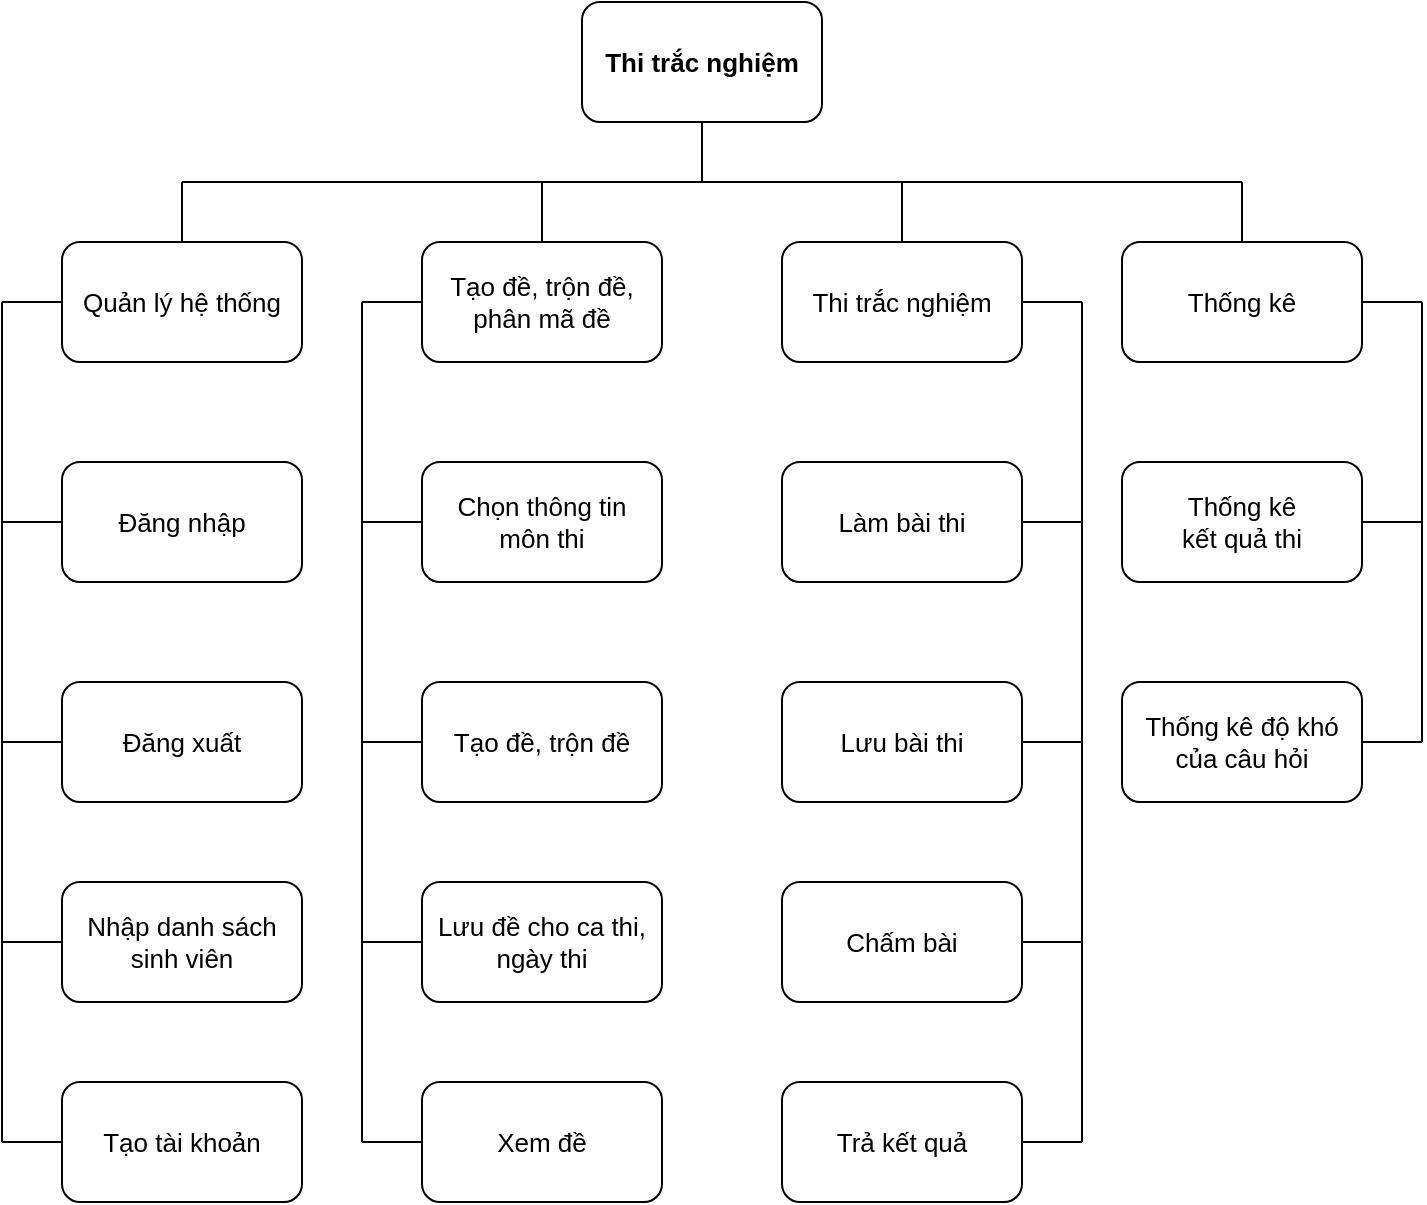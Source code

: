 <mxfile version="18.0.6" type="device"><diagram id="BmfJnv4waB8tYSOmKjLC" name="Page-1"><mxGraphModel dx="1038" dy="641" grid="1" gridSize="10" guides="1" tooltips="1" connect="1" arrows="1" fold="1" page="1" pageScale="1" pageWidth="850" pageHeight="1100" math="0" shadow="0"><root><mxCell id="0"/><mxCell id="1" parent="0"/><mxCell id="5ol_rqvmFgtBWGM0l7HR-1" value="Thi trắc nghiệm" style="rounded=1;whiteSpace=wrap;html=1;fontSize=13;fontStyle=1" vertex="1" parent="1"><mxGeometry x="340" y="40" width="120" height="60" as="geometry"/></mxCell><mxCell id="5ol_rqvmFgtBWGM0l7HR-2" value="Quản lý hệ thống" style="rounded=1;whiteSpace=wrap;html=1;fontSize=13;" vertex="1" parent="1"><mxGeometry x="80" y="160" width="120" height="60" as="geometry"/></mxCell><mxCell id="5ol_rqvmFgtBWGM0l7HR-3" value="Đăng nhập" style="rounded=1;whiteSpace=wrap;html=1;fontSize=13;" vertex="1" parent="1"><mxGeometry x="80" y="270" width="120" height="60" as="geometry"/></mxCell><mxCell id="5ol_rqvmFgtBWGM0l7HR-4" value="Đăng xuất" style="rounded=1;whiteSpace=wrap;html=1;fontSize=13;" vertex="1" parent="1"><mxGeometry x="80" y="380" width="120" height="60" as="geometry"/></mxCell><mxCell id="5ol_rqvmFgtBWGM0l7HR-5" value="Nhập danh sách &lt;br style=&quot;font-size: 13px;&quot;&gt;sinh viên" style="rounded=1;whiteSpace=wrap;html=1;fontSize=13;" vertex="1" parent="1"><mxGeometry x="80" y="480" width="120" height="60" as="geometry"/></mxCell><mxCell id="5ol_rqvmFgtBWGM0l7HR-6" value="Tạo tài khoản" style="rounded=1;whiteSpace=wrap;html=1;fontSize=13;" vertex="1" parent="1"><mxGeometry x="80" y="580" width="120" height="60" as="geometry"/></mxCell><mxCell id="5ol_rqvmFgtBWGM0l7HR-7" value="Tạo đề, trộn đề,&lt;br style=&quot;font-size: 13px;&quot;&gt;phân mã đề" style="rounded=1;whiteSpace=wrap;html=1;fontSize=13;" vertex="1" parent="1"><mxGeometry x="260" y="160" width="120" height="60" as="geometry"/></mxCell><mxCell id="5ol_rqvmFgtBWGM0l7HR-8" value="Chọn thông tin&lt;br style=&quot;font-size: 13px;&quot;&gt;môn thi" style="rounded=1;whiteSpace=wrap;html=1;fontSize=13;" vertex="1" parent="1"><mxGeometry x="260" y="270" width="120" height="60" as="geometry"/></mxCell><mxCell id="5ol_rqvmFgtBWGM0l7HR-9" value="Tạo đề, trộn đề" style="rounded=1;whiteSpace=wrap;html=1;fontSize=13;" vertex="1" parent="1"><mxGeometry x="260" y="380" width="120" height="60" as="geometry"/></mxCell><mxCell id="5ol_rqvmFgtBWGM0l7HR-10" value="Lưu đề cho ca thi,&lt;br style=&quot;font-size: 13px;&quot;&gt;ngày thi" style="rounded=1;whiteSpace=wrap;html=1;fontSize=13;" vertex="1" parent="1"><mxGeometry x="260" y="480" width="120" height="60" as="geometry"/></mxCell><mxCell id="5ol_rqvmFgtBWGM0l7HR-11" value="Xem đề" style="rounded=1;whiteSpace=wrap;html=1;fontSize=13;" vertex="1" parent="1"><mxGeometry x="260" y="580" width="120" height="60" as="geometry"/></mxCell><mxCell id="5ol_rqvmFgtBWGM0l7HR-12" value="Thi trắc nghiệm" style="rounded=1;whiteSpace=wrap;html=1;fontSize=13;" vertex="1" parent="1"><mxGeometry x="440" y="160" width="120" height="60" as="geometry"/></mxCell><mxCell id="5ol_rqvmFgtBWGM0l7HR-13" value="Làm bài thi" style="rounded=1;whiteSpace=wrap;html=1;fontSize=13;" vertex="1" parent="1"><mxGeometry x="440" y="270" width="120" height="60" as="geometry"/></mxCell><mxCell id="5ol_rqvmFgtBWGM0l7HR-14" value="Lưu bài thi" style="rounded=1;whiteSpace=wrap;html=1;fontSize=13;" vertex="1" parent="1"><mxGeometry x="440" y="380" width="120" height="60" as="geometry"/></mxCell><mxCell id="5ol_rqvmFgtBWGM0l7HR-15" value="Chấm bài" style="rounded=1;whiteSpace=wrap;html=1;fontSize=13;" vertex="1" parent="1"><mxGeometry x="440" y="480" width="120" height="60" as="geometry"/></mxCell><mxCell id="5ol_rqvmFgtBWGM0l7HR-16" value="Trả kết quả" style="rounded=1;whiteSpace=wrap;html=1;fontSize=13;" vertex="1" parent="1"><mxGeometry x="440" y="580" width="120" height="60" as="geometry"/></mxCell><mxCell id="5ol_rqvmFgtBWGM0l7HR-17" value="Thống kê" style="rounded=1;whiteSpace=wrap;html=1;fontSize=13;" vertex="1" parent="1"><mxGeometry x="610" y="160" width="120" height="60" as="geometry"/></mxCell><mxCell id="5ol_rqvmFgtBWGM0l7HR-18" value="Thống kê &lt;br&gt;kết quả thi" style="rounded=1;whiteSpace=wrap;html=1;fontSize=13;" vertex="1" parent="1"><mxGeometry x="610" y="270" width="120" height="60" as="geometry"/></mxCell><mxCell id="5ol_rqvmFgtBWGM0l7HR-19" value="Thống kê độ khó&lt;br style=&quot;font-size: 13px;&quot;&gt;của câu hỏi" style="rounded=1;whiteSpace=wrap;html=1;fontSize=13;" vertex="1" parent="1"><mxGeometry x="610" y="380" width="120" height="60" as="geometry"/></mxCell><mxCell id="5ol_rqvmFgtBWGM0l7HR-20" value="" style="endArrow=none;html=1;rounded=0;fontSize=13;entryX=0.5;entryY=1;entryDx=0;entryDy=0;" edge="1" parent="1" target="5ol_rqvmFgtBWGM0l7HR-1"><mxGeometry width="50" height="50" relative="1" as="geometry"><mxPoint x="400" y="130" as="sourcePoint"/><mxPoint x="160" y="70" as="targetPoint"/></mxGeometry></mxCell><mxCell id="5ol_rqvmFgtBWGM0l7HR-21" value="" style="endArrow=none;html=1;rounded=0;fontSize=13;" edge="1" parent="1"><mxGeometry width="50" height="50" relative="1" as="geometry"><mxPoint x="140" y="130" as="sourcePoint"/><mxPoint x="670" y="130" as="targetPoint"/></mxGeometry></mxCell><mxCell id="5ol_rqvmFgtBWGM0l7HR-22" value="" style="endArrow=none;html=1;rounded=0;fontSize=13;" edge="1" parent="1" source="5ol_rqvmFgtBWGM0l7HR-2"><mxGeometry width="50" height="50" relative="1" as="geometry"><mxPoint x="60" y="140" as="sourcePoint"/><mxPoint x="140" y="130" as="targetPoint"/></mxGeometry></mxCell><mxCell id="5ol_rqvmFgtBWGM0l7HR-23" value="" style="endArrow=none;html=1;rounded=0;fontSize=13;" edge="1" parent="1" target="5ol_rqvmFgtBWGM0l7HR-17"><mxGeometry width="50" height="50" relative="1" as="geometry"><mxPoint x="670" y="130" as="sourcePoint"/><mxPoint x="710" y="80" as="targetPoint"/></mxGeometry></mxCell><mxCell id="5ol_rqvmFgtBWGM0l7HR-24" value="" style="endArrow=none;html=1;rounded=0;fontSize=13;exitX=0.5;exitY=0;exitDx=0;exitDy=0;" edge="1" parent="1" source="5ol_rqvmFgtBWGM0l7HR-7"><mxGeometry width="50" height="50" relative="1" as="geometry"><mxPoint x="110" y="130" as="sourcePoint"/><mxPoint x="320" y="130" as="targetPoint"/></mxGeometry></mxCell><mxCell id="5ol_rqvmFgtBWGM0l7HR-25" value="" style="endArrow=none;html=1;rounded=0;fontSize=13;exitX=0.5;exitY=0;exitDx=0;exitDy=0;" edge="1" parent="1" source="5ol_rqvmFgtBWGM0l7HR-12"><mxGeometry width="50" height="50" relative="1" as="geometry"><mxPoint x="590" y="110" as="sourcePoint"/><mxPoint x="500" y="130" as="targetPoint"/></mxGeometry></mxCell><mxCell id="5ol_rqvmFgtBWGM0l7HR-26" value="" style="endArrow=none;html=1;rounded=0;fontSize=13;" edge="1" parent="1"><mxGeometry width="50" height="50" relative="1" as="geometry"><mxPoint x="50" y="610" as="sourcePoint"/><mxPoint x="50" y="190" as="targetPoint"/></mxGeometry></mxCell><mxCell id="5ol_rqvmFgtBWGM0l7HR-27" value="" style="endArrow=none;html=1;rounded=0;fontSize=13;entryX=0;entryY=0.5;entryDx=0;entryDy=0;" edge="1" parent="1" target="5ol_rqvmFgtBWGM0l7HR-2"><mxGeometry width="50" height="50" relative="1" as="geometry"><mxPoint x="50" y="190" as="sourcePoint"/><mxPoint x="80" y="100" as="targetPoint"/></mxGeometry></mxCell><mxCell id="5ol_rqvmFgtBWGM0l7HR-28" value="" style="endArrow=none;html=1;rounded=0;fontSize=13;exitX=0;exitY=0.5;exitDx=0;exitDy=0;" edge="1" parent="1" source="5ol_rqvmFgtBWGM0l7HR-3"><mxGeometry width="50" height="50" relative="1" as="geometry"><mxPoint x="90" y="290" as="sourcePoint"/><mxPoint x="50" y="300" as="targetPoint"/></mxGeometry></mxCell><mxCell id="5ol_rqvmFgtBWGM0l7HR-29" value="" style="endArrow=none;html=1;rounded=0;fontSize=13;exitX=0;exitY=0.5;exitDx=0;exitDy=0;" edge="1" parent="1" source="5ol_rqvmFgtBWGM0l7HR-4"><mxGeometry width="50" height="50" relative="1" as="geometry"><mxPoint x="80" y="400" as="sourcePoint"/><mxPoint x="50" y="410" as="targetPoint"/></mxGeometry></mxCell><mxCell id="5ol_rqvmFgtBWGM0l7HR-30" value="" style="endArrow=none;html=1;rounded=0;fontSize=13;exitX=0;exitY=0.5;exitDx=0;exitDy=0;" edge="1" parent="1" source="5ol_rqvmFgtBWGM0l7HR-5"><mxGeometry width="50" height="50" relative="1" as="geometry"><mxPoint x="60" y="510" as="sourcePoint"/><mxPoint x="50" y="510" as="targetPoint"/></mxGeometry></mxCell><mxCell id="5ol_rqvmFgtBWGM0l7HR-31" value="" style="endArrow=none;html=1;rounded=0;fontSize=13;exitX=0;exitY=0.5;exitDx=0;exitDy=0;" edge="1" parent="1" source="5ol_rqvmFgtBWGM0l7HR-6"><mxGeometry width="50" height="50" relative="1" as="geometry"><mxPoint x="80" y="590" as="sourcePoint"/><mxPoint x="50" y="610" as="targetPoint"/></mxGeometry></mxCell><mxCell id="5ol_rqvmFgtBWGM0l7HR-32" value="" style="endArrow=none;html=1;rounded=0;fontSize=13;" edge="1" parent="1"><mxGeometry width="50" height="50" relative="1" as="geometry"><mxPoint x="230" y="610" as="sourcePoint"/><mxPoint x="230" y="190" as="targetPoint"/></mxGeometry></mxCell><mxCell id="5ol_rqvmFgtBWGM0l7HR-33" value="" style="endArrow=none;html=1;rounded=0;fontSize=13;entryX=0;entryY=0.5;entryDx=0;entryDy=0;" edge="1" parent="1" target="5ol_rqvmFgtBWGM0l7HR-7"><mxGeometry width="50" height="50" relative="1" as="geometry"><mxPoint x="230" y="190" as="sourcePoint"/><mxPoint x="310" y="250" as="targetPoint"/></mxGeometry></mxCell><mxCell id="5ol_rqvmFgtBWGM0l7HR-35" value="" style="endArrow=none;html=1;rounded=0;fontSize=13;exitX=0;exitY=0.5;exitDx=0;exitDy=0;" edge="1" parent="1" source="5ol_rqvmFgtBWGM0l7HR-8"><mxGeometry width="50" height="50" relative="1" as="geometry"><mxPoint x="250" y="290" as="sourcePoint"/><mxPoint x="230" y="300" as="targetPoint"/></mxGeometry></mxCell><mxCell id="5ol_rqvmFgtBWGM0l7HR-36" value="" style="endArrow=none;html=1;rounded=0;fontSize=13;exitX=0;exitY=0.5;exitDx=0;exitDy=0;" edge="1" parent="1" source="5ol_rqvmFgtBWGM0l7HR-9"><mxGeometry width="50" height="50" relative="1" as="geometry"><mxPoint x="240" y="390" as="sourcePoint"/><mxPoint x="230" y="410" as="targetPoint"/></mxGeometry></mxCell><mxCell id="5ol_rqvmFgtBWGM0l7HR-37" value="" style="endArrow=none;html=1;rounded=0;fontSize=13;exitX=0;exitY=0.5;exitDx=0;exitDy=0;" edge="1" parent="1" source="5ol_rqvmFgtBWGM0l7HR-10"><mxGeometry width="50" height="50" relative="1" as="geometry"><mxPoint x="280" y="500" as="sourcePoint"/><mxPoint x="230" y="510" as="targetPoint"/></mxGeometry></mxCell><mxCell id="5ol_rqvmFgtBWGM0l7HR-38" value="" style="endArrow=none;html=1;rounded=0;fontSize=13;exitX=0;exitY=0.5;exitDx=0;exitDy=0;" edge="1" parent="1" source="5ol_rqvmFgtBWGM0l7HR-11"><mxGeometry width="50" height="50" relative="1" as="geometry"><mxPoint x="240" y="590" as="sourcePoint"/><mxPoint x="230" y="610" as="targetPoint"/></mxGeometry></mxCell><mxCell id="5ol_rqvmFgtBWGM0l7HR-39" value="" style="endArrow=none;html=1;rounded=0;fontSize=13;" edge="1" parent="1"><mxGeometry width="50" height="50" relative="1" as="geometry"><mxPoint x="590" y="610" as="sourcePoint"/><mxPoint x="590" y="190" as="targetPoint"/></mxGeometry></mxCell><mxCell id="5ol_rqvmFgtBWGM0l7HR-40" value="" style="endArrow=none;html=1;rounded=0;fontSize=13;exitX=1;exitY=0.5;exitDx=0;exitDy=0;" edge="1" parent="1" source="5ol_rqvmFgtBWGM0l7HR-12"><mxGeometry width="50" height="50" relative="1" as="geometry"><mxPoint x="530" y="280" as="sourcePoint"/><mxPoint x="590" y="190" as="targetPoint"/></mxGeometry></mxCell><mxCell id="5ol_rqvmFgtBWGM0l7HR-41" value="" style="endArrow=none;html=1;rounded=0;fontSize=13;exitX=1;exitY=0.5;exitDx=0;exitDy=0;" edge="1" parent="1" source="5ol_rqvmFgtBWGM0l7HR-13"><mxGeometry width="50" height="50" relative="1" as="geometry"><mxPoint x="530" y="290" as="sourcePoint"/><mxPoint x="590" y="300" as="targetPoint"/></mxGeometry></mxCell><mxCell id="5ol_rqvmFgtBWGM0l7HR-42" value="" style="endArrow=none;html=1;rounded=0;fontSize=13;exitX=1;exitY=0.5;exitDx=0;exitDy=0;" edge="1" parent="1" source="5ol_rqvmFgtBWGM0l7HR-14"><mxGeometry width="50" height="50" relative="1" as="geometry"><mxPoint x="550" y="400" as="sourcePoint"/><mxPoint x="590" y="410" as="targetPoint"/></mxGeometry></mxCell><mxCell id="5ol_rqvmFgtBWGM0l7HR-43" value="" style="endArrow=none;html=1;rounded=0;fontSize=13;exitX=1;exitY=0.5;exitDx=0;exitDy=0;" edge="1" parent="1" source="5ol_rqvmFgtBWGM0l7HR-15"><mxGeometry width="50" height="50" relative="1" as="geometry"><mxPoint x="640" y="550" as="sourcePoint"/><mxPoint x="590" y="510" as="targetPoint"/></mxGeometry></mxCell><mxCell id="5ol_rqvmFgtBWGM0l7HR-44" value="" style="endArrow=none;html=1;rounded=0;fontSize=13;exitX=1;exitY=0.5;exitDx=0;exitDy=0;" edge="1" parent="1" source="5ol_rqvmFgtBWGM0l7HR-16"><mxGeometry width="50" height="50" relative="1" as="geometry"><mxPoint x="620" y="560" as="sourcePoint"/><mxPoint x="590" y="610" as="targetPoint"/></mxGeometry></mxCell><mxCell id="5ol_rqvmFgtBWGM0l7HR-45" value="" style="endArrow=none;html=1;rounded=0;fontSize=13;" edge="1" parent="1"><mxGeometry width="50" height="50" relative="1" as="geometry"><mxPoint x="760" y="410" as="sourcePoint"/><mxPoint x="760" y="190" as="targetPoint"/></mxGeometry></mxCell><mxCell id="5ol_rqvmFgtBWGM0l7HR-46" value="" style="endArrow=none;html=1;rounded=0;fontSize=13;exitX=1;exitY=0.5;exitDx=0;exitDy=0;" edge="1" parent="1" source="5ol_rqvmFgtBWGM0l7HR-17"><mxGeometry width="50" height="50" relative="1" as="geometry"><mxPoint x="790" y="160" as="sourcePoint"/><mxPoint x="760" y="190" as="targetPoint"/></mxGeometry></mxCell><mxCell id="5ol_rqvmFgtBWGM0l7HR-47" value="" style="endArrow=none;html=1;rounded=0;fontSize=13;exitX=1;exitY=0.5;exitDx=0;exitDy=0;" edge="1" parent="1" source="5ol_rqvmFgtBWGM0l7HR-18"><mxGeometry width="50" height="50" relative="1" as="geometry"><mxPoint x="790" y="280" as="sourcePoint"/><mxPoint x="760" y="300" as="targetPoint"/></mxGeometry></mxCell><mxCell id="5ol_rqvmFgtBWGM0l7HR-48" value="" style="endArrow=none;html=1;rounded=0;fontSize=13;exitX=1;exitY=0.5;exitDx=0;exitDy=0;" edge="1" parent="1" source="5ol_rqvmFgtBWGM0l7HR-19"><mxGeometry width="50" height="50" relative="1" as="geometry"><mxPoint x="410" y="360" as="sourcePoint"/><mxPoint x="760" y="410" as="targetPoint"/></mxGeometry></mxCell></root></mxGraphModel></diagram></mxfile>